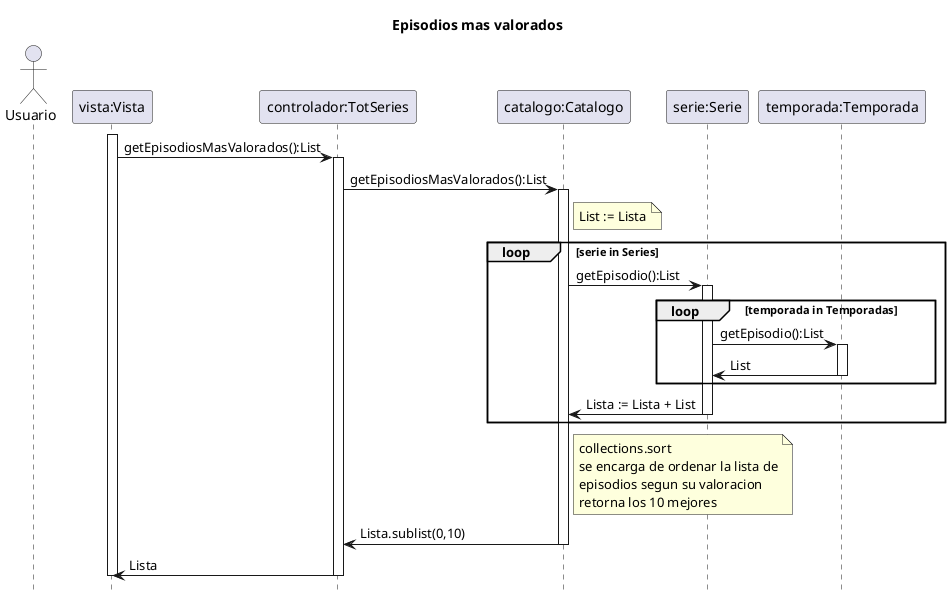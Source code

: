@startuml
title		Episodios mas valorados
hide	footbox

actor	Usuario as usuario
participant "vista:Vista" as vista
participant "controlador:TotSeries" as totseries
participant "catalogo:Catalogo" as catalogo
participant "serie:Serie" as serie
participant "temporada:Temporada" as temporada

activate vista
vista->totseries : getEpisodiosMasValorados():List
activate totseries
totseries->catalogo : getEpisodiosMasValorados():List
activate catalogo
note right catalogo
    List := Lista
end note
loop serie in Series
    catalogo -> serie : getEpisodio():List
    activate serie
    loop temporada in Temporadas
        serie -> temporada : getEpisodio():List
        activate temporada
        temporada -> serie : List
        deactivate temporada
    end loop
    serie -> catalogo : Lista := Lista + List
    deactivate serie
end loop
note right catalogo
    collections.sort
    se encarga de ordenar la lista de
    episodios segun su valoracion
    retorna los 10 mejores
end note
catalogo -> totseries : Lista.sublist(0,10)
deactivate catalogo
totseries -> vista : Lista
deactivate totseries
deactivate vista
@enduml
